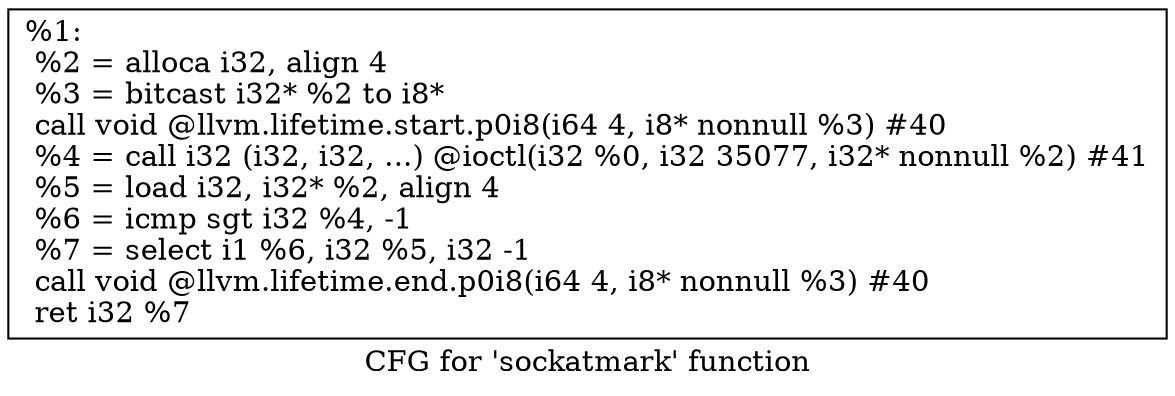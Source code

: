digraph "CFG for 'sockatmark' function" {
	label="CFG for 'sockatmark' function";

	Node0x2002490 [shape=record,label="{%1:\l  %2 = alloca i32, align 4\l  %3 = bitcast i32* %2 to i8*\l  call void @llvm.lifetime.start.p0i8(i64 4, i8* nonnull %3) #40\l  %4 = call i32 (i32, i32, ...) @ioctl(i32 %0, i32 35077, i32* nonnull %2) #41\l  %5 = load i32, i32* %2, align 4\l  %6 = icmp sgt i32 %4, -1\l  %7 = select i1 %6, i32 %5, i32 -1\l  call void @llvm.lifetime.end.p0i8(i64 4, i8* nonnull %3) #40\l  ret i32 %7\l}"];
}
